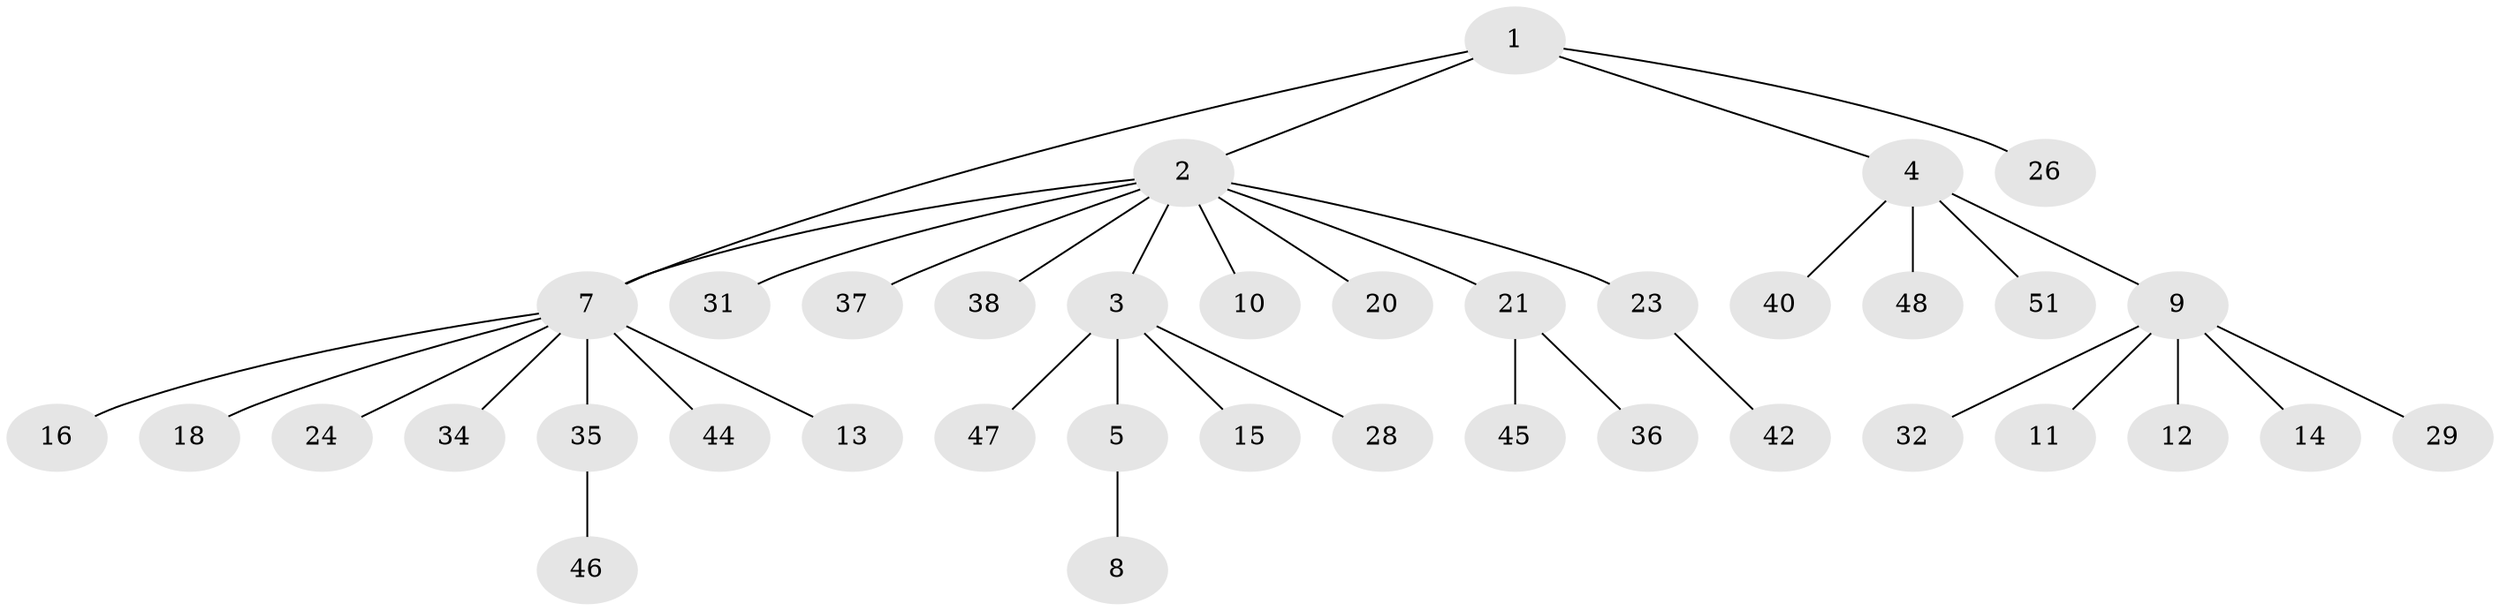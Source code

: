 // Generated by graph-tools (version 1.1) at 2025/52/02/27/25 19:52:00]
// undirected, 38 vertices, 38 edges
graph export_dot {
graph [start="1"]
  node [color=gray90,style=filled];
  1 [super="+43"];
  2 [super="+39"];
  3 [super="+6"];
  4 [super="+27"];
  5 [super="+22"];
  7 [super="+30"];
  8;
  9 [super="+17"];
  10 [super="+19"];
  11;
  12;
  13;
  14;
  15 [super="+25"];
  16 [super="+41"];
  18;
  20;
  21 [super="+33"];
  23 [super="+50"];
  24;
  26;
  28 [super="+49"];
  29;
  31;
  32;
  34;
  35;
  36;
  37;
  38;
  40;
  42;
  44;
  45;
  46;
  47 [super="+52"];
  48;
  51;
  1 -- 2;
  1 -- 4;
  1 -- 7;
  1 -- 26;
  2 -- 3;
  2 -- 7;
  2 -- 10;
  2 -- 20;
  2 -- 21;
  2 -- 23;
  2 -- 31;
  2 -- 37;
  2 -- 38;
  3 -- 5;
  3 -- 15;
  3 -- 28;
  3 -- 47;
  4 -- 9 [weight=2];
  4 -- 51;
  4 -- 40;
  4 -- 48;
  5 -- 8;
  7 -- 13;
  7 -- 16;
  7 -- 18;
  7 -- 24;
  7 -- 34;
  7 -- 35;
  7 -- 44;
  9 -- 11;
  9 -- 12;
  9 -- 14;
  9 -- 32;
  9 -- 29;
  21 -- 36;
  21 -- 45;
  23 -- 42;
  35 -- 46;
}
